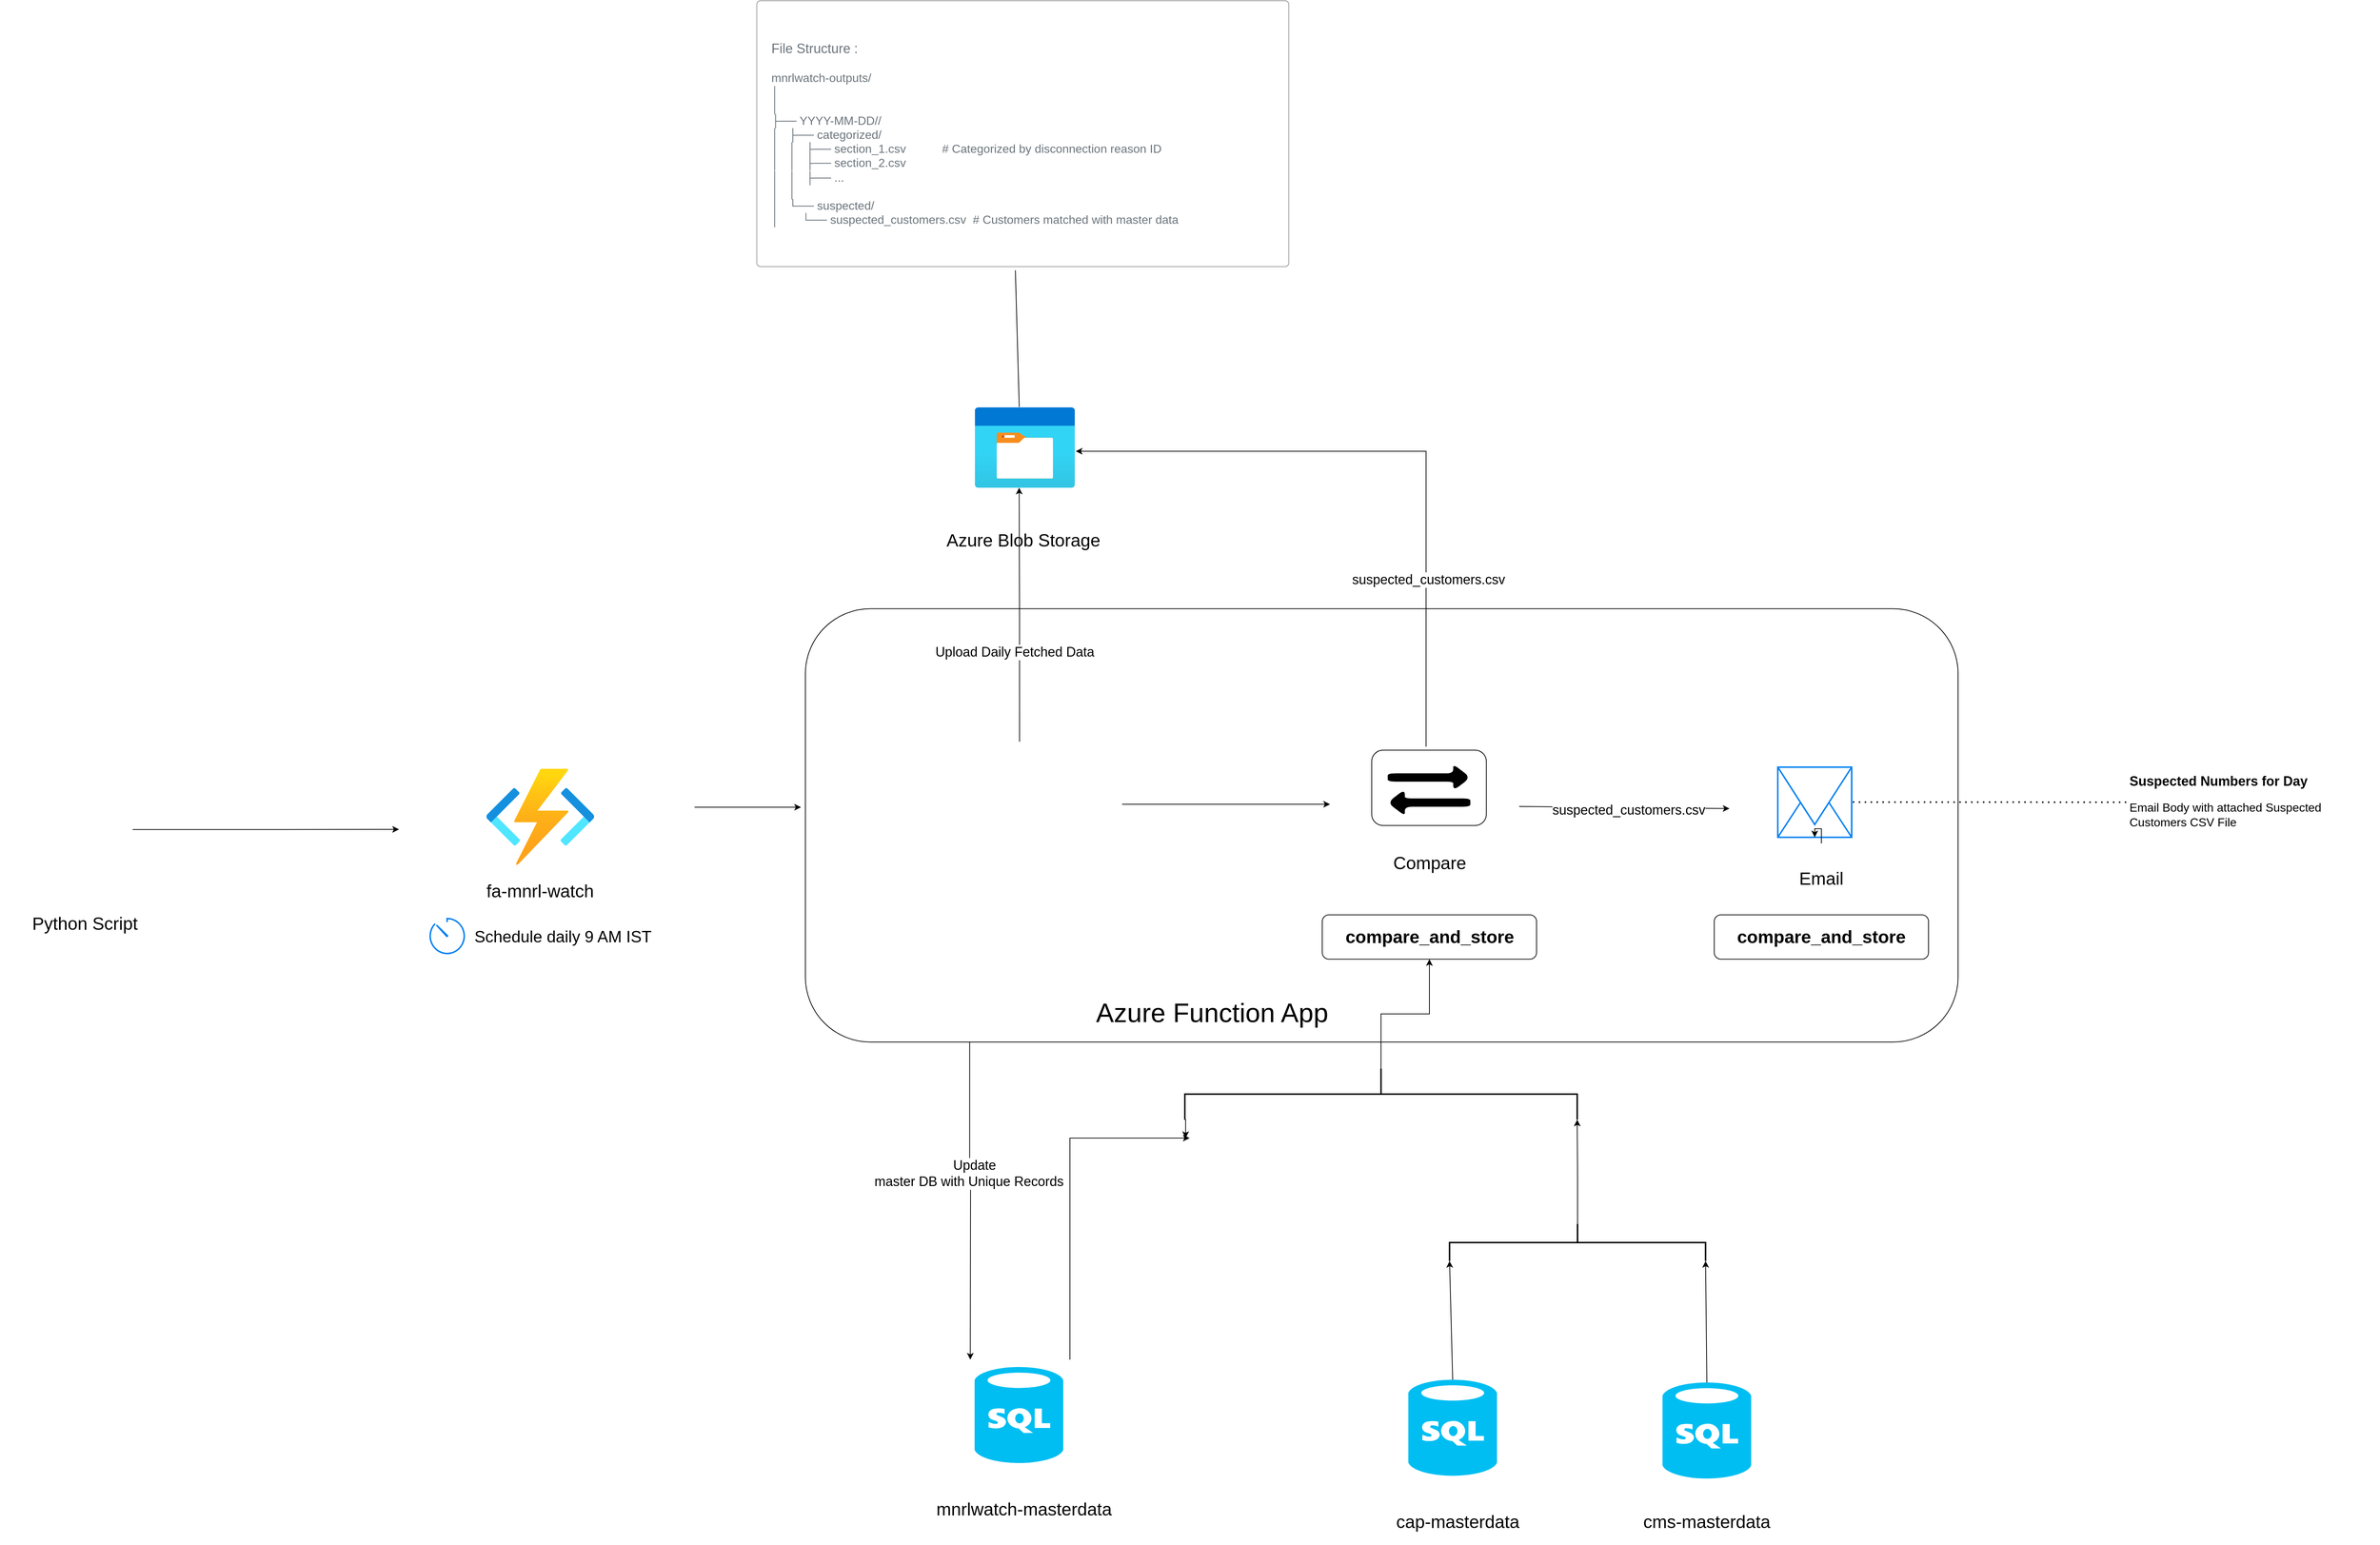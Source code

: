 <mxfile version="28.0.4">
  <diagram name="Page-1" id="LotdtbK56M1U0fD4xoZM">
    <mxGraphModel dx="4924" dy="4420" grid="1" gridSize="10" guides="1" tooltips="1" connect="1" arrows="1" fold="1" page="1" pageScale="1" pageWidth="850" pageHeight="1100" math="0" shadow="0">
      <root>
        <mxCell id="0" />
        <mxCell id="1" parent="0" />
        <mxCell id="mIL93Vf3M8vq30EBRDWd-26" value="" style="group;rounded=1;" parent="1" vertex="1" connectable="0">
          <mxGeometry x="1670" y="368.2" width="252" height="212.8" as="geometry" />
        </mxCell>
        <mxCell id="A0rfGZy11yUYFwmw5L6u-42" value="" style="strokeWidth=2;html=1;shape=mxgraph.flowchart.annotation_2;align=left;labelPosition=right;pointerEvents=1;rotation=90;rounded=1;" parent="mIL93Vf3M8vq30EBRDWd-26" vertex="1">
          <mxGeometry x="100" y="-150" width="50" height="346.5" as="geometry" />
        </mxCell>
        <mxCell id="mIL93Vf3M8vq30EBRDWd-27" value="" style="group;rounded=1;" parent="1" vertex="1" connectable="0">
          <mxGeometry x="1507" y="587.2" width="252" height="212.8" as="geometry" />
        </mxCell>
        <mxCell id="mIL93Vf3M8vq30EBRDWd-28" value="" style="verticalLabelPosition=bottom;html=1;verticalAlign=top;align=center;strokeColor=none;fillColor=#00BEF2;shape=mxgraph.azure.sql_database;rounded=1;" parent="mIL93Vf3M8vq30EBRDWd-27" vertex="1">
          <mxGeometry x="59" y="-10" width="120" height="130" as="geometry" />
        </mxCell>
        <mxCell id="mIL93Vf3M8vq30EBRDWd-29" value="&lt;span style=&quot;font-size: 24px;&quot;&gt;cap-masterdata&lt;/span&gt;" style="text;html=1;align=center;verticalAlign=middle;whiteSpace=wrap;rounded=1;" parent="mIL93Vf3M8vq30EBRDWd-27" vertex="1">
          <mxGeometry y="152.8" width="252" height="60" as="geometry" />
        </mxCell>
        <mxCell id="A0rfGZy11yUYFwmw5L6u-1" value="" style="group;rounded=1;" parent="1" vertex="1" connectable="0">
          <mxGeometry x="-340" y="-252.25" width="230" height="240.0" as="geometry" />
        </mxCell>
        <mxCell id="mIL93Vf3M8vq30EBRDWd-34" value="" style="group;rounded=1;" parent="A0rfGZy11yUYFwmw5L6u-1" vertex="1" connectable="0">
          <mxGeometry width="230" height="193.548" as="geometry" />
        </mxCell>
        <mxCell id="mIL93Vf3M8vq30EBRDWd-6" value="" style="shape=image;html=1;verticalAlign=top;verticalLabelPosition=bottom;labelBackgroundColor=#ffffff;imageAspect=0;aspect=fixed;image=https://cdn0.iconfinder.com/data/icons/long-shadow-web-icons/512/python-128.png;rounded=1;" parent="mIL93Vf3M8vq30EBRDWd-34" vertex="1">
          <mxGeometry x="50.483" y="19.998" width="129.032" height="129.032" as="geometry" />
        </mxCell>
        <mxCell id="mIL93Vf3M8vq30EBRDWd-32" value="&lt;font style=&quot;font-size: 24px;&quot;&gt;Python Script&lt;/font&gt;" style="text;html=1;align=center;verticalAlign=middle;whiteSpace=wrap;rounded=1;" parent="A0rfGZy11yUYFwmw5L6u-1" vertex="1">
          <mxGeometry y="183.548" width="230" height="56.452" as="geometry" />
        </mxCell>
        <mxCell id="A0rfGZy11yUYFwmw5L6u-4" value="" style="group;rounded=1;" parent="1" vertex="1" connectable="0">
          <mxGeometry x="898.63" y="-286.75" width="1411.37" height="406.75" as="geometry" />
        </mxCell>
        <mxCell id="mIL93Vf3M8vq30EBRDWd-19" value="" style="aspect=fixed;html=1;dashed=0;whitespace=wrap;verticalLabelPosition=bottom;verticalAlign=top;fillColor=#2875E2;strokeColor=#ffffff;points=[[0.005,0.63,0],[0.1,0.2,0],[0.9,0.2,0],[0.5,0,0],[0.995,0.63,0],[0.72,0.99,0],[0.5,1,0],[0.28,0.99,0]];shape=mxgraph.kubernetes.icon2;kubernetesLabel=1;prIcon=api;rounded=1;" parent="A0rfGZy11yUYFwmw5L6u-4" vertex="1">
          <mxGeometry x="71.93" width="138.53" height="133" as="geometry" />
        </mxCell>
        <mxCell id="mIL93Vf3M8vq30EBRDWd-20" value="&lt;font style=&quot;font-size: 24px;&quot;&gt;MNRL GOV API&lt;/font&gt;" style="text;html=1;align=center;verticalAlign=middle;whiteSpace=wrap;rounded=1;" parent="A0rfGZy11yUYFwmw5L6u-4" vertex="1">
          <mxGeometry y="46.75" width="280" height="224" as="geometry" />
        </mxCell>
        <mxCell id="65zSUhwhdI0BgLda2XyE-30" style="edgeStyle=orthogonalEdgeStyle;rounded=0;orthogonalLoop=1;jettySize=auto;html=1;exitX=0.25;exitY=1;exitDx=0;exitDy=0;" parent="A0rfGZy11yUYFwmw5L6u-4" source="65zSUhwhdI0BgLda2XyE-1" edge="1">
          <mxGeometry relative="1" as="geometry">
            <mxPoint x="74.513" y="836.75" as="targetPoint" />
          </mxGeometry>
        </mxCell>
        <mxCell id="65zSUhwhdI0BgLda2XyE-34" value="&lt;font style=&quot;font-size: 18px;&quot;&gt;&amp;nbsp;Update&lt;br style=&quot;&quot;&gt;master DB with Unique Records&amp;nbsp;&amp;nbsp;&lt;/font&gt;" style="edgeLabel;html=1;align=center;verticalAlign=middle;resizable=0;points=[];" parent="65zSUhwhdI0BgLda2XyE-30" vertex="1" connectable="0">
          <mxGeometry x="0.061" y="2" relative="1" as="geometry">
            <mxPoint as="offset" />
          </mxGeometry>
        </mxCell>
        <mxCell id="65zSUhwhdI0BgLda2XyE-1" value="&lt;font style=&quot;font-size: 24px;&quot;&gt;&lt;b&gt;fetch_and_append&lt;/b&gt;&lt;/font&gt;" style="rounded=1;whiteSpace=wrap;html=1;" parent="A0rfGZy11yUYFwmw5L6u-4" vertex="1">
          <mxGeometry x="1.2" y="240" width="290" height="60" as="geometry" />
        </mxCell>
        <mxCell id="qwGAWuC8RizYIpr113MT-21" value="" style="rounded=1;whiteSpace=wrap;html=1;fillColor=light-dark(#FFFFFF,transparent);" vertex="1" parent="A0rfGZy11yUYFwmw5L6u-4">
          <mxGeometry x="-148.63" y="-180" width="1560" height="586.75" as="geometry" />
        </mxCell>
        <mxCell id="A0rfGZy11yUYFwmw5L6u-5" value="" style="group;rounded=1;" parent="1" vertex="1" connectable="0">
          <mxGeometry x="872" y="-740" width="350" height="230.0" as="geometry" />
        </mxCell>
        <mxCell id="mIL93Vf3M8vq30EBRDWd-46" value="" style="image;aspect=fixed;html=1;points=[];align=center;fontSize=12;image=img/lib/azure2/general/Storage_Container.svg;rounded=1;" parent="A0rfGZy11yUYFwmw5L6u-5" vertex="1">
          <mxGeometry x="107.31" width="135.38" height="110" as="geometry" />
        </mxCell>
        <mxCell id="mIL93Vf3M8vq30EBRDWd-47" value="&lt;font style=&quot;font-size: 24px;&quot;&gt;Azure Blob Storage&lt;/font&gt;" style="text;html=1;align=center;verticalAlign=middle;whiteSpace=wrap;rounded=1;" parent="A0rfGZy11yUYFwmw5L6u-5" vertex="1">
          <mxGeometry x="-2" y="140.001" width="350" height="81.429" as="geometry" />
        </mxCell>
        <mxCell id="A0rfGZy11yUYFwmw5L6u-9" value="" style="group;rounded=1;" parent="1" vertex="1" connectable="0">
          <mxGeometry x="1429" y="-275.25" width="330" height="283" as="geometry" />
        </mxCell>
        <mxCell id="A0rfGZy11yUYFwmw5L6u-12" value="" style="group;rounded=1;" parent="A0rfGZy11yUYFwmw5L6u-9" vertex="1" connectable="0">
          <mxGeometry width="330" height="283" as="geometry" />
        </mxCell>
        <mxCell id="mIL93Vf3M8vq30EBRDWd-40" value="" style="rounded=1;whiteSpace=wrap;html=1;fillColor=light-dark(#FFFFFF,transparent);" parent="A0rfGZy11yUYFwmw5L6u-12" vertex="1">
          <mxGeometry x="87.421" width="155.159" height="102.0" as="geometry" />
        </mxCell>
        <mxCell id="mIL93Vf3M8vq30EBRDWd-42" value="&lt;font style=&quot;font-size: 24px;&quot;&gt;Compare&lt;/font&gt;" style="text;html=1;align=center;verticalAlign=middle;whiteSpace=wrap;rounded=1;container=0;" parent="A0rfGZy11yUYFwmw5L6u-12" vertex="1">
          <mxGeometry x="0.5" y="113.0" width="330" height="80" as="geometry" />
        </mxCell>
        <mxCell id="mIL93Vf3M8vq30EBRDWd-39" value="" style="shape=singleArrow;whiteSpace=wrap;html=1;fillColor=light-dark(#000000,#FFFFFF);rounded=1;" parent="A0rfGZy11yUYFwmw5L6u-12" vertex="1">
          <mxGeometry x="109.586" y="19.997" width="110.828" height="34" as="geometry" />
        </mxCell>
        <mxCell id="mIL93Vf3M8vq30EBRDWd-38" value="" style="shape=singleArrow;direction=west;whiteSpace=wrap;html=1;fillColor=light-dark(#000000,#FFFFFF);rounded=1;" parent="A0rfGZy11yUYFwmw5L6u-12" vertex="1">
          <mxGeometry x="109.586" y="54" width="110.828" height="34" as="geometry" />
        </mxCell>
        <mxCell id="65zSUhwhdI0BgLda2XyE-16" value="&lt;span style=&quot;font-size: 24px;&quot;&gt;&lt;b&gt;compare_and_store&lt;/b&gt;&lt;/span&gt;" style="rounded=1;whiteSpace=wrap;html=1;" parent="A0rfGZy11yUYFwmw5L6u-12" vertex="1">
          <mxGeometry x="20.5" y="223" width="290" height="60" as="geometry" />
        </mxCell>
        <mxCell id="A0rfGZy11yUYFwmw5L6u-13" value="&lt;font style=&quot;font-size: 18px;&quot;&gt;File Structure :&amp;nbsp;&lt;/font&gt;&lt;div&gt;&lt;font size=&quot;3&quot; style=&quot;&quot;&gt;&lt;div style=&quot;&quot;&gt;&lt;br&gt;&lt;div style=&quot;&quot;&gt;mnrlwatch-outputs/&lt;/div&gt;&lt;div style=&quot;&quot;&gt;│&lt;/div&gt;&lt;div style=&quot;&quot;&gt;│&lt;/div&gt;&lt;div style=&quot;&quot;&gt;├── YYYY-MM-DD//&lt;/div&gt;&lt;div style=&quot;&quot;&gt;│&amp;nbsp; &amp;nbsp;├── categorized/&lt;/div&gt;&lt;div style=&quot;&quot;&gt;│&amp;nbsp; &amp;nbsp;│&amp;nbsp; &amp;nbsp;├── section_1.csv&amp;nbsp; &amp;nbsp; &amp;nbsp; &amp;nbsp; &amp;nbsp; &amp;nbsp;# Categorized by disconnection reason ID&lt;/div&gt;&lt;div style=&quot;&quot;&gt;│&amp;nbsp; &amp;nbsp;│&amp;nbsp; &amp;nbsp;├── section_2.csv&lt;/div&gt;&lt;div style=&quot;&quot;&gt;│&amp;nbsp; &amp;nbsp;│&amp;nbsp; &amp;nbsp;├── ...&lt;/div&gt;&lt;div style=&quot;&quot;&gt;│&amp;nbsp; &amp;nbsp;│&lt;/div&gt;&lt;div style=&quot;&quot;&gt;│&amp;nbsp; &amp;nbsp;└── suspected/&lt;/div&gt;&lt;div style=&quot;&quot;&gt;│&amp;nbsp; &amp;nbsp; &amp;nbsp; &amp;nbsp;└── suspected_customers.csv&amp;nbsp; # Customers matched with master data&lt;/div&gt;&lt;/div&gt;&lt;/font&gt;&lt;/div&gt;" style="html=1;shadow=0;dashed=0;shape=mxgraph.bootstrap.rrect;rSize=5;strokeColor=#999999;strokeWidth=1;fillColor=#FFFFFF;fontColor=#6C767D;whiteSpace=wrap;align=left;verticalAlign=middle;spacingLeft=10;fontSize=14;spacing=10;rounded=1;" parent="1" vertex="1">
          <mxGeometry x="684.23" y="-1290" width="720" height="360" as="geometry" />
        </mxCell>
        <mxCell id="A0rfGZy11yUYFwmw5L6u-24" style="edgeStyle=orthogonalEdgeStyle;rounded=1;orthogonalLoop=1;jettySize=auto;html=1;exitX=1;exitY=0.5;exitDx=0;exitDy=0;" parent="1" source="mIL93Vf3M8vq30EBRDWd-6" edge="1">
          <mxGeometry relative="1" as="geometry">
            <mxPoint x="200" y="-168" as="targetPoint" />
          </mxGeometry>
        </mxCell>
        <mxCell id="A0rfGZy11yUYFwmw5L6u-31" value="" style="endArrow=none;html=1;rounded=1;entryX=0.486;entryY=1.014;entryDx=0;entryDy=0;entryPerimeter=0;exitX=0.444;exitY=0;exitDx=0;exitDy=0;exitPerimeter=0;" parent="1" source="mIL93Vf3M8vq30EBRDWd-46" target="A0rfGZy11yUYFwmw5L6u-13" edge="1">
          <mxGeometry width="50" height="50" relative="1" as="geometry">
            <mxPoint x="1650" y="-770" as="sourcePoint" />
            <mxPoint x="1400" y="-740" as="targetPoint" />
          </mxGeometry>
        </mxCell>
        <mxCell id="A0rfGZy11yUYFwmw5L6u-43" style="edgeStyle=orthogonalEdgeStyle;rounded=1;orthogonalLoop=1;jettySize=auto;html=1;exitX=0;exitY=0.5;exitDx=0;exitDy=0;exitPerimeter=0;entryX=1;entryY=0;entryDx=0;entryDy=0;entryPerimeter=0;" parent="1" source="A0rfGZy11yUYFwmw5L6u-42" target="65zSUhwhdI0BgLda2XyE-24" edge="1">
          <mxGeometry relative="1" as="geometry">
            <mxPoint x="1600" y="130" as="targetPoint" />
          </mxGeometry>
        </mxCell>
        <mxCell id="A0rfGZy11yUYFwmw5L6u-51" value="" style="group;rounded=1;" parent="1" vertex="1" connectable="0">
          <mxGeometry x="1930" y="-252.25" width="350" height="200" as="geometry" />
        </mxCell>
        <mxCell id="A0rfGZy11yUYFwmw5L6u-49" value="" style="html=1;verticalLabelPosition=bottom;align=center;labelBackgroundColor=#ffffff;verticalAlign=top;strokeWidth=2;strokeColor=#0080F0;shadow=0;dashed=0;shape=mxgraph.ios7.icons.mail;rounded=1;" parent="A0rfGZy11yUYFwmw5L6u-51" vertex="1">
          <mxGeometry x="136" width="100" height="94.996" as="geometry" />
        </mxCell>
        <mxCell id="qwGAWuC8RizYIpr113MT-12" value="" style="edgeStyle=orthogonalEdgeStyle;rounded=0;orthogonalLoop=1;jettySize=auto;html=1;" edge="1" parent="A0rfGZy11yUYFwmw5L6u-51" source="A0rfGZy11yUYFwmw5L6u-50" target="A0rfGZy11yUYFwmw5L6u-49">
          <mxGeometry relative="1" as="geometry" />
        </mxCell>
        <mxCell id="A0rfGZy11yUYFwmw5L6u-50" value="&lt;font style=&quot;font-size: 24px;&quot;&gt;Email&lt;/font&gt;" style="text;html=1;align=center;verticalAlign=middle;whiteSpace=wrap;rounded=1;" parent="A0rfGZy11yUYFwmw5L6u-51" vertex="1">
          <mxGeometry x="20" y="103.308" width="350.0" height="96.692" as="geometry" />
        </mxCell>
        <mxCell id="A0rfGZy11yUYFwmw5L6u-58" value="&lt;h2&gt;&lt;span style=&quot;font-family:&amp;quot;Arial&amp;quot;,sans-serif;mso-fareast-font-family:&amp;quot;Times New Roman&amp;quot;&quot;&gt;&lt;font style=&quot;font-size: 18px;&quot;&gt;Suspected Numbers for Day&lt;/font&gt;&lt;/span&gt;&lt;/h2&gt;&lt;p&gt;&lt;font size=&quot;3&quot;&gt;Email Body with attached Suspected Customers CSV File&amp;nbsp;&lt;/font&gt;&lt;/p&gt;" style="text;html=1;whiteSpace=wrap;overflow=hidden;rounded=0;" parent="1" vertex="1">
          <mxGeometry x="2540" y="-265.5" width="340" height="121.5" as="geometry" />
        </mxCell>
        <mxCell id="A0rfGZy11yUYFwmw5L6u-59" value="" style="endArrow=none;dashed=1;html=1;dashPattern=1 3;strokeWidth=2;rounded=1;exitX=1.016;exitY=0.498;exitDx=0;exitDy=0;exitPerimeter=0;entryX=0;entryY=0.5;entryDx=0;entryDy=0;" parent="1" source="A0rfGZy11yUYFwmw5L6u-49" target="A0rfGZy11yUYFwmw5L6u-58" edge="1">
          <mxGeometry width="50" height="50" relative="1" as="geometry">
            <mxPoint x="2500" y="-10" as="sourcePoint" />
            <mxPoint x="2550" y="-60" as="targetPoint" />
          </mxGeometry>
        </mxCell>
        <mxCell id="A0rfGZy11yUYFwmw5L6u-62" value="" style="group" parent="1" vertex="1" connectable="0">
          <mxGeometry x="210" y="-275.25" width="360" height="360" as="geometry" />
        </mxCell>
        <mxCell id="A0rfGZy11yUYFwmw5L6u-3" value="" style="group;rounded=1;" parent="A0rfGZy11yUYFwmw5L6u-62" vertex="1" connectable="0">
          <mxGeometry x="10" y="25.25" width="360" height="360" as="geometry" />
        </mxCell>
        <mxCell id="mIL93Vf3M8vq30EBRDWd-17" value="&lt;font style=&quot;font-size: 24px;&quot;&gt;fa-mnrl-watch&lt;/font&gt;" style="text;html=1;align=center;verticalAlign=middle;whiteSpace=wrap;rounded=1;" parent="A0rfGZy11yUYFwmw5L6u-3" vertex="1">
          <mxGeometry y="130" width="342.38" height="72.63" as="geometry" />
        </mxCell>
        <mxCell id="A0rfGZy11yUYFwmw5L6u-2" value="" style="image;aspect=fixed;html=1;points=[];align=center;fontSize=12;image=img/lib/azure2/iot/Function_Apps.svg;rounded=1;" parent="A0rfGZy11yUYFwmw5L6u-3" vertex="1">
          <mxGeometry x="97.52" width="147.34" height="130" as="geometry" />
        </mxCell>
        <mxCell id="A0rfGZy11yUYFwmw5L6u-61" value="" style="group" parent="A0rfGZy11yUYFwmw5L6u-3" vertex="1" connectable="0">
          <mxGeometry x="20" y="202.63" width="340" height="50" as="geometry" />
        </mxCell>
        <mxCell id="A0rfGZy11yUYFwmw5L6u-54" value="&lt;font style=&quot;font-size: 22px;&quot;&gt;Schedule daily 9 AM IST&amp;nbsp;&lt;/font&gt;" style="text;html=1;align=center;verticalAlign=middle;whiteSpace=wrap;rounded=1;" parent="A0rfGZy11yUYFwmw5L6u-61" vertex="1">
          <mxGeometry x="30" y="10" width="310" height="30" as="geometry" />
        </mxCell>
        <mxCell id="A0rfGZy11yUYFwmw5L6u-60" value="" style="html=1;verticalLabelPosition=bottom;align=center;labelBackgroundColor=#ffffff;verticalAlign=top;strokeWidth=2;strokeColor=#0080F0;shadow=0;dashed=0;shape=mxgraph.ios7.icons.gauge;rounded=1;" parent="A0rfGZy11yUYFwmw5L6u-61" vertex="1">
          <mxGeometry width="50" height="50" as="geometry" />
        </mxCell>
        <mxCell id="65zSUhwhdI0BgLda2XyE-3" value="" style="group;rounded=1;" parent="1" vertex="1" connectable="0">
          <mxGeometry x="920" y="570" width="252" height="212.8" as="geometry" />
        </mxCell>
        <mxCell id="65zSUhwhdI0BgLda2XyE-4" value="" style="verticalLabelPosition=bottom;html=1;verticalAlign=top;align=center;strokeColor=none;fillColor=#00BEF2;shape=mxgraph.azure.sql_database;rounded=1;" parent="65zSUhwhdI0BgLda2XyE-3" vertex="1">
          <mxGeometry x="59" y="-10" width="120" height="130" as="geometry" />
        </mxCell>
        <mxCell id="65zSUhwhdI0BgLda2XyE-5" value="&lt;span style=&quot;font-size: 24px;&quot;&gt;mnrlwatch-masterdata&lt;/span&gt;" style="text;html=1;align=center;verticalAlign=middle;whiteSpace=wrap;rounded=1;" parent="65zSUhwhdI0BgLda2XyE-3" vertex="1">
          <mxGeometry y="152.8" width="252" height="60" as="geometry" />
        </mxCell>
        <mxCell id="65zSUhwhdI0BgLda2XyE-8" style="edgeStyle=orthogonalEdgeStyle;rounded=0;orthogonalLoop=1;jettySize=auto;html=1;exitX=0.5;exitY=0;exitDx=0;exitDy=0;exitPerimeter=0;entryX=0.443;entryY=0.994;entryDx=0;entryDy=0;entryPerimeter=0;" parent="1" source="mIL93Vf3M8vq30EBRDWd-19" edge="1" target="mIL93Vf3M8vq30EBRDWd-46">
          <mxGeometry relative="1" as="geometry">
            <mxPoint x="1304.06" y="-474.79" as="sourcePoint" />
            <mxPoint x="1040" y="-610" as="targetPoint" />
          </mxGeometry>
        </mxCell>
        <mxCell id="65zSUhwhdI0BgLda2XyE-41" value="&lt;font style=&quot;font-size: 18px;&quot;&gt;Upload Daily Fetched Data&lt;/font&gt;" style="edgeLabel;html=1;align=center;verticalAlign=middle;resizable=0;points=[];" parent="65zSUhwhdI0BgLda2XyE-8" vertex="1" connectable="0">
          <mxGeometry x="-0.283" y="7" relative="1" as="geometry">
            <mxPoint y="2" as="offset" />
          </mxGeometry>
        </mxCell>
        <mxCell id="65zSUhwhdI0BgLda2XyE-25" style="edgeStyle=orthogonalEdgeStyle;rounded=0;orthogonalLoop=1;jettySize=auto;html=1;exitX=0;exitY=0.5;exitDx=0;exitDy=0;exitPerimeter=0;entryX=0.5;entryY=1;entryDx=0;entryDy=0;" parent="1" source="65zSUhwhdI0BgLda2XyE-24" target="65zSUhwhdI0BgLda2XyE-16" edge="1">
          <mxGeometry relative="1" as="geometry" />
        </mxCell>
        <mxCell id="qwGAWuC8RizYIpr113MT-2" style="edgeStyle=orthogonalEdgeStyle;rounded=0;orthogonalLoop=1;jettySize=auto;html=1;exitX=1;exitY=1;exitDx=0;exitDy=0;exitPerimeter=0;" edge="1" parent="1" source="65zSUhwhdI0BgLda2XyE-24">
          <mxGeometry relative="1" as="geometry">
            <mxPoint x="1264.571" y="250" as="targetPoint" />
          </mxGeometry>
        </mxCell>
        <mxCell id="65zSUhwhdI0BgLda2XyE-24" value="" style="strokeWidth=2;html=1;shape=mxgraph.flowchart.annotation_2;align=left;labelPosition=right;pointerEvents=1;rotation=90;rounded=1;" parent="1" vertex="1">
          <mxGeometry x="1494.5" y="-75" width="69" height="531" as="geometry" />
        </mxCell>
        <mxCell id="mIL93Vf3M8vq30EBRDWd-23" value="" style="verticalLabelPosition=bottom;html=1;verticalAlign=top;align=center;strokeColor=none;fillColor=#00BEF2;shape=mxgraph.azure.sql_database;rounded=1;" parent="1" vertex="1">
          <mxGeometry x="1910" y="581" width="120" height="130" as="geometry" />
        </mxCell>
        <mxCell id="mIL93Vf3M8vq30EBRDWd-24" value="&lt;span style=&quot;font-size: 24px;&quot;&gt;cms-masterdata&lt;/span&gt;" style="text;html=1;align=center;verticalAlign=middle;whiteSpace=wrap;rounded=1;" parent="1" vertex="1">
          <mxGeometry x="1844" y="740" width="252" height="60" as="geometry" />
        </mxCell>
        <mxCell id="65zSUhwhdI0BgLda2XyE-32" value="" style="endArrow=classic;html=1;rounded=0;" parent="1" edge="1">
          <mxGeometry width="50" height="50" relative="1" as="geometry">
            <mxPoint x="1108" y="550" as="sourcePoint" />
            <mxPoint x="1270" y="250" as="targetPoint" />
            <Array as="points">
              <mxPoint x="1108" y="250" />
            </Array>
          </mxGeometry>
        </mxCell>
        <mxCell id="65zSUhwhdI0BgLda2XyE-35" value="" style="endArrow=classic;html=1;rounded=0;exitX=0.5;exitY=0;exitDx=0;exitDy=0;exitPerimeter=0;entryX=1;entryY=1;entryDx=0;entryDy=0;entryPerimeter=0;" parent="1" source="mIL93Vf3M8vq30EBRDWd-28" target="A0rfGZy11yUYFwmw5L6u-42" edge="1">
          <mxGeometry width="50" height="50" relative="1" as="geometry">
            <mxPoint x="1390" y="-120" as="sourcePoint" />
            <mxPoint x="1440" y="-170" as="targetPoint" />
          </mxGeometry>
        </mxCell>
        <mxCell id="65zSUhwhdI0BgLda2XyE-36" value="" style="endArrow=classic;html=1;rounded=0;entryX=1;entryY=0;entryDx=0;entryDy=0;entryPerimeter=0;exitX=0.5;exitY=0;exitDx=0;exitDy=0;exitPerimeter=0;" parent="1" target="A0rfGZy11yUYFwmw5L6u-42" edge="1" source="mIL93Vf3M8vq30EBRDWd-23">
          <mxGeometry width="50" height="50" relative="1" as="geometry">
            <mxPoint x="1942" y="600" as="sourcePoint" />
            <mxPoint x="1941" y="450" as="targetPoint" />
          </mxGeometry>
        </mxCell>
        <mxCell id="65zSUhwhdI0BgLda2XyE-37" value="" style="endArrow=classic;html=1;rounded=0;entryX=1.009;entryY=0.545;entryDx=0;entryDy=0;entryPerimeter=0;" parent="1" target="mIL93Vf3M8vq30EBRDWd-46" edge="1">
          <mxGeometry width="50" height="50" relative="1" as="geometry">
            <mxPoint x="1590" y="-280" as="sourcePoint" />
            <mxPoint x="1440" y="-460" as="targetPoint" />
            <Array as="points">
              <mxPoint x="1590" y="-680" />
            </Array>
          </mxGeometry>
        </mxCell>
        <mxCell id="65zSUhwhdI0BgLda2XyE-38" value="&lt;span style=&quot;color: rgba(0, 0, 0, 0); font-family: monospace; font-size: 0px; text-align: start; background-color: rgb(27, 29, 30);&quot;&gt;%3CmxGraphModel%3E%3Croot%3E%3CmxCell%20id%3D%220%22%2F%3E%3CmxCell%20id%3D%221%22%20parent%3D%220%22%2F%3E%3CmxCell%20id%3D%222%22%20value%3D%22%26lt%3Bspan%20style%3D%26quot%3Bfont-size%3A%2018px%3B%26quot%3B%26gt%3Bsuspected_customers.csv%26lt%3B%2Fspan%26gt%3B%22%20style%3D%22edgeLabel%3Bhtml%3D1%3Balign%3Dcenter%3BverticalAlign%3Dmiddle%3Bresizable%3D0%3Bpoints%3D%5B%5D%3Brounded%3D1%3B%22%20vertex%3D%221%22%20connectable%3D%220%22%20parent%3D%221%22%3E%3CmxGeometry%20x%3D%222135.0%22%20y%3D%22-455.286%22%20as%3D%22geometry%22%2F%3E%3C%2FmxCell%3E%3C%2Froot%3E%3C%2FmxGraphModel%3ESus&lt;/span&gt;" style="edgeLabel;html=1;align=center;verticalAlign=middle;resizable=0;points=[];" parent="65zSUhwhdI0BgLda2XyE-37" vertex="1" connectable="0">
          <mxGeometry x="-0.517" y="3" relative="1" as="geometry">
            <mxPoint as="offset" />
          </mxGeometry>
        </mxCell>
        <mxCell id="65zSUhwhdI0BgLda2XyE-39" value="&lt;span style=&quot;color: rgba(0, 0, 0, 0); font-family: monospace; font-size: 0px; text-align: start; background-color: rgb(27, 29, 30);&quot;&gt;%3CmxGraphModel%3E%3Croot%3E%3CmxCell%20id%3D%220%22%2F%3E%3CmxCell%20id%3D%221%22%20parent%3D%220%22%2F%3E%3CmxCell%20id%3D%222%22%20value%3D%22%26lt%3Bspan%20style%3D%26quot%3Bfont-size%3A%2018px%3B%26quot%3B%26gt%3Bsuspected_customers.csv%26lt%3B%2Fspan%26gt%3B%22%20style%3D%22edgeLabel%3Bhtml%3D1%3Balign%3Dcenter%3BverticalAlign%3Dmiddle%3Bresizable%3D0%3Bpoints%3D%5B%5D%3Brounded%3D1%3B%22%20vertex%3D%221%22%20connectable%3D%220%22%20parent%3D%221%22%3E%3CmxGeometry%20x%3D%222135.0%22%20y%3D%22-455.286%22%20as%3D%22geometry%22%2F%3E%3C%2FmxCell%3E%3C%2Froot%3E%3C%2FmxGraphModel%3E&lt;/span&gt;&lt;span style=&quot;color: rgba(0, 0, 0, 0); font-family: monospace; font-size: 0px; text-align: start; background-color: rgb(27, 29, 30);&quot;&gt;%3CmxGraphModel%3E%3Croot%3E%3CmxCell%20id%3D%220%22%2F%3E%3CmxCell%20id%3D%221%22%20parent%3D%220%22%2F%3E%3CmxCell%20id%3D%222%22%20value%3D%22%26lt%3Bspan%20style%3D%26quot%3Bfont-size%3A%2018px%3B%26quot%3B%26gt%3Bsuspected_customers.csv%26lt%3B%2Fspan%26gt%3B%22%20style%3D%22edgeLabel%3Bhtml%3D1%3Balign%3Dcenter%3BverticalAlign%3Dmiddle%3Bresizable%3D0%3Bpoints%3D%5B%5D%3Brounded%3D1%3B%22%20vertex%3D%221%22%20connectable%3D%220%22%20parent%3D%221%22%3E%3CmxGeometry%20x%3D%222135.0%22%20y%3D%22-455.286%22%20as%3D%22geometry%22%2F%3E%3C%2FmxCell%3E%3C%2Froot%3E%3C%2FmxGraphModel%3E&lt;/span&gt;&lt;span style=&quot;color: rgba(0, 0, 0, 0); font-family: monospace; font-size: 0px; text-align: start; background-color: rgb(27, 29, 30);&quot;&gt;%3CmxGraphModel%3E%3Croot%3E%3CmxCell%20id%3D%220%22%2F%3E%3CmxCell%20id%3D%221%22%20parent%3D%220%22%2F%3E%3CmxCell%20id%3D%222%22%20value%3D%22%26lt%3Bspan%20style%3D%26quot%3Bfont-size%3A%2018px%3B%26quot%3B%26gt%3Bsuspected_customers.csv%26lt%3B%2Fspan%26gt%3B%22%20style%3D%22edgeLabel%3Bhtml%3D1%3Balign%3Dcenter%3BverticalAlign%3Dmiddle%3Bresizable%3D0%3Bpoints%3D%5B%5D%3Brounded%3D1%3B%22%20vertex%3D%221%22%20connectable%3D%220%22%20parent%3D%221%22%3E%3CmxGeometry%20x%3D%222135.0%22%20y%3D%22-455.286%22%20as%3D%22geometry%22%2F%3E%3C%2FmxCell%3E%3C%2Froot%3E%3C%2FmxGraphModel%3E&lt;/span&gt;&lt;span style=&quot;color: rgba(0, 0, 0, 0); font-family: monospace; font-size: 0px; text-align: start; background-color: rgb(27, 29, 30);&quot;&gt;%3CmxGraphModel%3E%3Croot%3E%3CmxCell%20id%3D%220%22%2F%3E%3CmxCell%20id%3D%221%22%20parent%3D%220%22%2F%3E%3CmxCell%20id%3D%222%22%20value%3D%22%26lt%3Bspan%20style%3D%26quot%3Bfont-size%3A%2018px%3B%26quot%3B%26gt%3Bsuspected_customers.csv%26lt%3B%2Fspan%26gt%3B%22%20style%3D%22edgeLabel%3Bhtml%3D1%3Balign%3Dcenter%3BverticalAlign%3Dmiddle%3Bresizable%3D0%3Bpoints%3D%5B%5D%3Brounded%3D1%3B%22%20vertex%3D%221%22%20connectable%3D%220%22%20parent%3D%221%22%3E%3CmxGeometry%20x%3D%222135.0%22%20y%3D%22-455.286%22%20as%3D%22geometry%22%2F%3E%3C%2FmxCell%3E%3C%2Froot%3E%3C%2FmxGraphModel%3E&lt;/span&gt;&lt;span style=&quot;color: rgba(0, 0, 0, 0); font-family: monospace; font-size: 0px; text-align: start; background-color: rgb(27, 29, 30);&quot;&gt;%3CmxGraphModel%3E%3Croot%3E%3CmxCell%20id%3D%220%22%2F%3E%3CmxCell%20id%3D%221%22%20parent%3D%220%22%2F%3E%3CmxCell%20id%3D%222%22%20value%3D%22%26lt%3Bspan%20style%3D%26quot%3Bfont-size%3A%2018px%3B%26quot%3B%26gt%3Bsuspected_customers.csv%26lt%3B%2Fspan%26gt%3B%22%20style%3D%22edgeLabel%3Bhtml%3D1%3Balign%3Dcenter%3BverticalAlign%3Dmiddle%3Bresizable%3D0%3Bpoints%3D%5B%5D%3Brounded%3D1%3B%22%20vertex%3D%221%22%20connectable%3D%220%22%20parent%3D%221%22%3E%3CmxGeometry%20x%3D%222135.0%22%20y%3D%22-455.286%22%20as%3D%22geometry%22%2F%3E%3C%2FmxCell%3E%3C%2Froot%3E%3C%2FmxGraphModel%3E&lt;/span&gt;&lt;span style=&quot;color: rgba(0, 0, 0, 0); font-family: monospace; font-size: 0px; text-align: start; background-color: rgb(27, 29, 30);&quot;&gt;%3CmxGraphModel%3E%3Croot%3E%3CmxCell%20id%3D%220%22%2F%3E%3CmxCell%20id%3D%221%22%20parent%3D%220%22%2F%3E%3CmxCell%20id%3D%222%22%20value%3D%22%26lt%3Bspan%20style%3D%26quot%3Bfont-size%3A%2018px%3B%26quot%3B%26gt%3Bsuspected_customers.csv%26lt%3B%2Fspan%26gt%3B%22%20style%3D%22edgeLabel%3Bhtml%3D1%3Balign%3Dcenter%3BverticalAlign%3Dmiddle%3Bresizable%3D0%3Bpoints%3D%5B%5D%3Brounded%3D1%3B%22%20vertex%3D%221%22%20connectable%3D%220%22%20parent%3D%221%22%3E%3CmxGeometry%20x%3D%222135.0%22%20y%3D%22-455.286%22%20as%3D%22geometry%22%2F%3E%3C%2FmxCell%3E%3C%2Froot%3E%3C%2FmxGraphModel%3E&lt;/span&gt;&lt;span style=&quot;color: rgba(0, 0, 0, 0); font-family: monospace; font-size: 0px; text-align: start; background-color: rgb(27, 29, 30);&quot;&gt;%3CmxGraphModel%3E%3Croot%3E%3CmxCell%20id%3D%220%22%2F%3E%3CmxCell%20id%3D%221%22%20parent%3D%220%22%2F%3E%3CmxCell%20id%3D%222%22%20value%3D%22%26lt%3Bspan%20style%3D%26quot%3Bfont-size%3A%2018px%3B%26quot%3B%26gt%3Bsuspected_customers.csv%26lt%3B%2Fspan%26gt%3B%22%20style%3D%22edgeLabel%3Bhtml%3D1%3Balign%3Dcenter%3BverticalAlign%3Dmiddle%3Bresizable%3D0%3Bpoints%3D%5B%5D%3Brounded%3D1%3B%22%20vertex%3D%221%22%20connectable%3D%220%22%20parent%3D%221%22%3E%3CmxGeometry%20x%3D%222135.0%22%20y%3D%22-455.286%22%20as%3D%22geometry%22%2F%3E%3C%2FmxCell%3E%3C%2Froot%3E%3C%2FmxGraphModel%3E&lt;/span&gt;&lt;span style=&quot;color: rgba(0, 0, 0, 0); font-family: monospace; font-size: 0px; text-align: start; background-color: rgb(27, 29, 30);&quot;&gt;%3CmxGraphModel%3E%3Croot%3E%3CmxCell%20id%3D%220%22%2F%3E%3CmxCell%20id%3D%221%22%20parent%3D%220%22%2F%3E%3CmxCell%20id%3D%222%22%20value%3D%22%26lt%3Bspan%20style%3D%26quot%3Bfont-size%3A%2018px%3B%26quot%3B%26gt%3Bsuspected_customers.csv%26lt%3B%2Fspan%26gt%3B%22%20style%3D%22edgeLabel%3Bhtml%3D1%3Balign%3Dcenter%3BverticalAlign%3Dmiddle%3Bresizable%3D0%3Bpoints%3D%5B%5D%3Brounded%3D1%3B%22%20vertex%3D%221%22%20connectable%3D%220%22%20parent%3D%221%22%3E%3CmxGeometry%20x%3D%222135.0%22%20y%3D%22-455.286%22%20as%3D%22geometry%22%2F%3E%3C%2FmxCell%3E%3C%2Froot%3E%3C%2FmxGraphModel%3E&lt;/span&gt;&lt;span style=&quot;color: rgba(0, 0, 0, 0); font-family: monospace; font-size: 0px; text-align: start; background-color: rgb(27, 29, 30);&quot;&gt;%3CmxGraphModel%3E%3Croot%3E%3CmxCell%20id%3D%220%22%2F%3E%3CmxCell%20id%3D%221%22%20parent%3D%220%22%2F%3E%3CmxCell%20id%3D%222%22%20value%3D%22%26lt%3Bspan%20style%3D%26quot%3Bfont-size%3A%2018px%3B%26quot%3B%26gt%3Bsuspected_customers.csv%26lt%3B%2Fspan%26gt%3B%22%20style%3D%22edgeLabel%3Bhtml%3D1%3Balign%3Dcenter%3BverticalAlign%3Dmiddle%3Bresizable%3D0%3Bpoints%3D%5B%5D%3Brounded%3D1%3B%22%20vertex%3D%221%22%20connectable%3D%220%22%20parent%3D%221%22%3E%3CmxGeometry%20x%3D%222135.0%22%20y%3D%22-455.286%22%20as%3D%22geometry%22%2F%3E%3C%2FmxCell%3E%3C%2Froot%3E%3C%2FmxGraphModel%3E&lt;/span&gt;&lt;span style=&quot;color: rgba(0, 0, 0, 0); font-family: monospace; font-size: 0px; text-align: start; background-color: rgb(27, 29, 30);&quot;&gt;%3CmxGraphModel%3E%3Croot%3E%3CmxCell%20id%3D%220%22%2F%3E%3CmxCell%20id%3D%221%22%20parent%3D%220%22%2F%3E%3CmxCell%20id%3D%222%22%20value%3D%22%26lt%3Bspan%20style%3D%26quot%3Bfont-size%3A%2018px%3B%26quot%3B%26gt%3Bsuspected_customers.csv%26lt%3B%2Fspan%26gt%3B%22%20style%3D%22edgeLabel%3Bhtml%3D1%3Balign%3Dcenter%3BverticalAlign%3Dmiddle%3Bresizable%3D0%3Bpoints%3D%5B%5D%3Brounded%3D1%3B%22%20vertex%3D%221%22%20connectable%3D%220%22%20parent%3D%221%22%3E%3CmxGeometry%20x%3D%222135.0%22%20y%3D%22-455.286%22%20as%3D%22geometry%22%2F%3E%3C%2FmxCell%3E%3C%2Froot%3E%3C%2FmxGraphModel%3E&lt;/span&gt;&lt;span style=&quot;color: rgba(0, 0, 0, 0); font-family: monospace; font-size: 0px; text-align: start; background-color: rgb(27, 29, 30);&quot;&gt;%3CmxGraphModel%3E%3Croot%3E%3CmxCell%20id%3D%220%22%2F%3E%3CmxCell%20id%3D%221%22%20parent%3D%220%22%2F%3E%3CmxCell%20id%3D%222%22%20value%3D%22%26lt%3Bspan%20style%3D%26quot%3Bfont-size%3A%2018px%3B%26quot%3B%26gt%3Bsuspected_customers.csv%26lt%3B%2Fspan%26gt%3B%22%20style%3D%22edgeLabel%3Bhtml%3D1%3Balign%3Dcenter%3BverticalAlign%3Dmiddle%3Bresizable%3D0%3Bpoints%3D%5B%5D%3Brounded%3D1%3B%22%20vertex%3D%221%22%20connectable%3D%220%22%20parent%3D%221%22%3E%3CmxGeometry%20x%3D%222135.0%22%20y%3D%22-455.286%22%20as%3D%22geometry%22%2F%3E%3C%2FmxCell%3E%3C%2Froot%3E%3C%2FmxGraphModel%3E&lt;/span&gt;&lt;span style=&quot;color: rgba(0, 0, 0, 0); font-family: monospace; font-size: 0px; text-align: start; background-color: rgb(27, 29, 30);&quot;&gt;%3CmxGraphModel%3E%3Croot%3E%3CmxCell%20id%3D%220%22%2F%3E%3CmxCell%20id%3D%221%22%20parent%3D%220%22%2F%3E%3CmxCell%20id%3D%222%22%20value%3D%22%26lt%3Bspan%20style%3D%26quot%3Bfont-size%3A%2018px%3B%26quot%3B%26gt%3Bsuspected_customers.csv%26lt%3B%2Fspan%26gt%3B%22%20style%3D%22edgeLabel%3Bhtml%3D1%3Balign%3Dcenter%3BverticalAlign%3Dmiddle%3Bresizable%3D0%3Bpoints%3D%5B%5D%3Brounded%3D1%3B%22%20vertex%3D%221%22%20connectable%3D%220%22%20parent%3D%221%22%3E%3CmxGeometry%20x%3D%222135.0%22%20y%3D%22-455.286%22%20as%3D%22geometry%22%2F%3E%3C%2FmxCell%3E%3C%2Froot%3E%3C%2FmxGraphModel%3E&lt;/span&gt;&lt;span style=&quot;color: rgba(0, 0, 0, 0); font-family: monospace; font-size: 0px; text-align: start; background-color: rgb(27, 29, 30);&quot;&gt;%3CmxGraphModel%3E%3Croot%3E%3CmxCell%20id%3D%220%22%2F%3E%3CmxCell%20id%3D%221%22%20parent%3D%220%22%2F%3E%3CmxCell%20id%3D%222%22%20value%3D%22%26lt%3Bspan%20style%3D%26quot%3Bfont-size%3A%2018px%3B%26quot%3B%26gt%3Bsuspected_customers.csv%26lt%3B%2Fspan%26gt%3B%22%20style%3D%22edgeLabel%3Bhtml%3D1%3Balign%3Dcenter%3BverticalAlign%3Dmiddle%3Bresizable%3D0%3Bpoints%3D%5B%5D%3Brounded%3D1%3B%22%20vertex%3D%221%22%20connectable%3D%220%22%20parent%3D%221%22%3E%3CmxGeometry%20x%3D%222135.0%22%20y%3D%22-455.286%22%20as%3D%22geometry%22%2F%3E%3C%2FmxCell%3E%3C%2Froot%3E%3C%2FmxGraphModel%3E&lt;/span&gt;" style="edgeLabel;html=1;align=center;verticalAlign=middle;resizable=0;points=[];" parent="65zSUhwhdI0BgLda2XyE-37" vertex="1" connectable="0">
          <mxGeometry x="-0.517" relative="1" as="geometry">
            <mxPoint as="offset" />
          </mxGeometry>
        </mxCell>
        <mxCell id="65zSUhwhdI0BgLda2XyE-40" value="&lt;font style=&quot;font-size: 18px;&quot;&gt;suspected_customers.csv&lt;/font&gt;" style="edgeLabel;html=1;align=center;verticalAlign=middle;resizable=0;points=[];" parent="65zSUhwhdI0BgLda2XyE-37" vertex="1" connectable="0">
          <mxGeometry x="-0.482" y="-3" relative="1" as="geometry">
            <mxPoint as="offset" />
          </mxGeometry>
        </mxCell>
        <mxCell id="65zSUhwhdI0BgLda2XyE-42" value="&lt;span style=&quot;font-size: 24px;&quot;&gt;&lt;b&gt;compare_and_store&lt;/b&gt;&lt;/span&gt;" style="rounded=1;whiteSpace=wrap;html=1;" parent="1" vertex="1">
          <mxGeometry x="1980" y="-52.25" width="290" height="60" as="geometry" />
        </mxCell>
        <mxCell id="qwGAWuC8RizYIpr113MT-6" value="" style="endArrow=classic;html=1;rounded=0;" edge="1" parent="1">
          <mxGeometry width="50" height="50" relative="1" as="geometry">
            <mxPoint x="600" y="-198" as="sourcePoint" />
            <mxPoint x="744" y="-198" as="targetPoint" />
          </mxGeometry>
        </mxCell>
        <mxCell id="A0rfGZy11yUYFwmw5L6u-66" value="&lt;font style=&quot;font-size: 36px;&quot;&gt;Azure Function App&lt;/font&gt;" style="text;html=1;align=center;verticalAlign=middle;resizable=0;points=[];autosize=1;strokeColor=none;fillColor=none;" parent="1" vertex="1">
          <mxGeometry x="1130" y="50" width="340" height="60" as="geometry" />
        </mxCell>
        <mxCell id="qwGAWuC8RizYIpr113MT-7" value="" style="endArrow=classic;html=1;rounded=0;exitX=1;exitY=0.25;exitDx=0;exitDy=0;" edge="1" parent="1">
          <mxGeometry width="50" height="50" relative="1" as="geometry">
            <mxPoint x="1178.63" y="-202" as="sourcePoint" />
            <mxPoint x="1460" y="-202" as="targetPoint" />
          </mxGeometry>
        </mxCell>
        <mxCell id="qwGAWuC8RizYIpr113MT-8" value="" style="endArrow=classic;html=1;rounded=0;entryX=0.199;entryY=-0.108;entryDx=0;entryDy=0;entryPerimeter=0;" edge="1" parent="1">
          <mxGeometry width="50" height="50" relative="1" as="geometry">
            <mxPoint x="1716" y="-199" as="sourcePoint" />
            <mxPoint x="2000.65" y="-196.135" as="targetPoint" />
          </mxGeometry>
        </mxCell>
        <mxCell id="qwGAWuC8RizYIpr113MT-26" value="&lt;span style=&quot;font-size: 18px;&quot;&gt;suspected_customers.csv&lt;/span&gt;" style="edgeLabel;html=1;align=center;verticalAlign=middle;resizable=0;points=[];" vertex="1" connectable="0" parent="qwGAWuC8RizYIpr113MT-8">
          <mxGeometry x="0.04" y="-3" relative="1" as="geometry">
            <mxPoint as="offset" />
          </mxGeometry>
        </mxCell>
      </root>
    </mxGraphModel>
  </diagram>
</mxfile>
